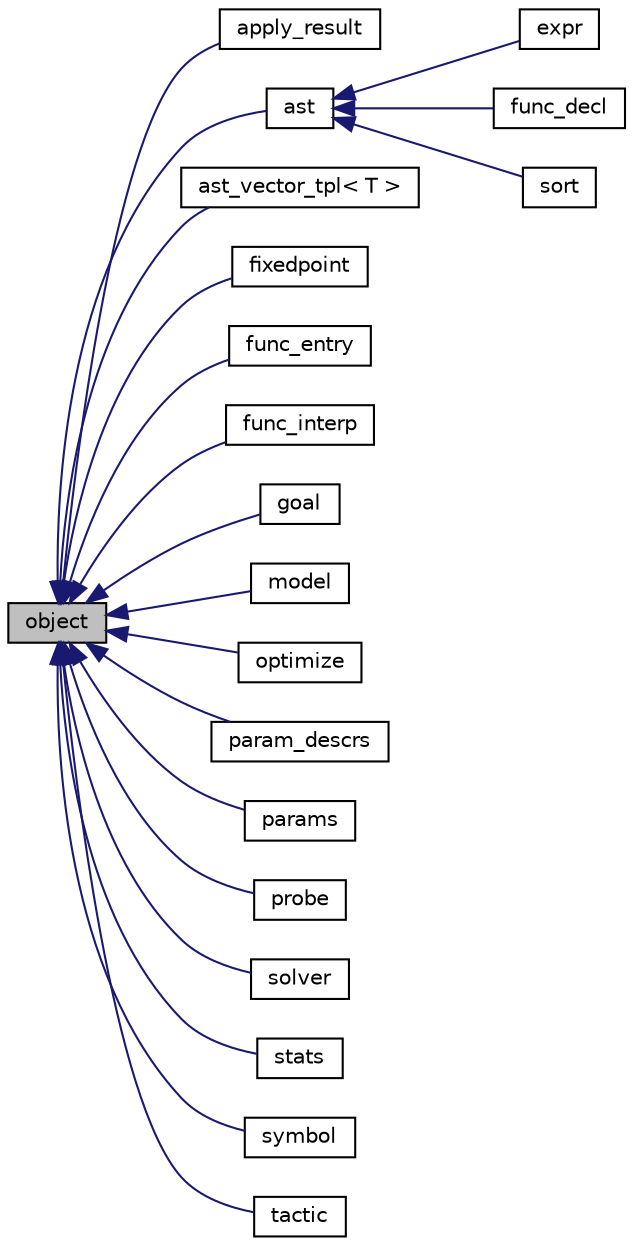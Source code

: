 digraph "object"
{
  edge [fontname="Helvetica",fontsize="10",labelfontname="Helvetica",labelfontsize="10"];
  node [fontname="Helvetica",fontsize="10",shape=record];
  rankdir="LR";
  Node0 [label="object",height=0.2,width=0.4,color="black", fillcolor="grey75", style="filled", fontcolor="black"];
  Node0 -> Node1 [dir="back",color="midnightblue",fontsize="10",style="solid",fontname="Helvetica"];
  Node1 [label="apply_result",height=0.2,width=0.4,color="black", fillcolor="white", style="filled",URL="$classz3_1_1apply__result.html"];
  Node0 -> Node2 [dir="back",color="midnightblue",fontsize="10",style="solid",fontname="Helvetica"];
  Node2 [label="ast",height=0.2,width=0.4,color="black", fillcolor="white", style="filled",URL="$classz3_1_1ast.html"];
  Node2 -> Node3 [dir="back",color="midnightblue",fontsize="10",style="solid",fontname="Helvetica"];
  Node3 [label="expr",height=0.2,width=0.4,color="black", fillcolor="white", style="filled",URL="$classz3_1_1expr.html",tooltip="A Z3 expression is used to represent formulas and terms. For Z3, a formula is any expression of sort ..."];
  Node2 -> Node4 [dir="back",color="midnightblue",fontsize="10",style="solid",fontname="Helvetica"];
  Node4 [label="func_decl",height=0.2,width=0.4,color="black", fillcolor="white", style="filled",URL="$classz3_1_1func__decl.html",tooltip="Function declaration (aka function definition). It is the signature of interpreted and uninterpreted ..."];
  Node2 -> Node5 [dir="back",color="midnightblue",fontsize="10",style="solid",fontname="Helvetica"];
  Node5 [label="sort",height=0.2,width=0.4,color="black", fillcolor="white", style="filled",URL="$classz3_1_1sort.html",tooltip="A Z3 sort (aka type). Every expression (i.e., formula or term) in Z3 has a sort. "];
  Node0 -> Node6 [dir="back",color="midnightblue",fontsize="10",style="solid",fontname="Helvetica"];
  Node6 [label="ast_vector_tpl\< T \>",height=0.2,width=0.4,color="black", fillcolor="white", style="filled",URL="$classz3_1_1ast__vector__tpl.html"];
  Node0 -> Node7 [dir="back",color="midnightblue",fontsize="10",style="solid",fontname="Helvetica"];
  Node7 [label="fixedpoint",height=0.2,width=0.4,color="black", fillcolor="white", style="filled",URL="$classz3_1_1fixedpoint.html"];
  Node0 -> Node8 [dir="back",color="midnightblue",fontsize="10",style="solid",fontname="Helvetica"];
  Node8 [label="func_entry",height=0.2,width=0.4,color="black", fillcolor="white", style="filled",URL="$classz3_1_1func__entry.html"];
  Node0 -> Node9 [dir="back",color="midnightblue",fontsize="10",style="solid",fontname="Helvetica"];
  Node9 [label="func_interp",height=0.2,width=0.4,color="black", fillcolor="white", style="filled",URL="$classz3_1_1func__interp.html"];
  Node0 -> Node10 [dir="back",color="midnightblue",fontsize="10",style="solid",fontname="Helvetica"];
  Node10 [label="goal",height=0.2,width=0.4,color="black", fillcolor="white", style="filled",URL="$classz3_1_1goal.html"];
  Node0 -> Node11 [dir="back",color="midnightblue",fontsize="10",style="solid",fontname="Helvetica"];
  Node11 [label="model",height=0.2,width=0.4,color="black", fillcolor="white", style="filled",URL="$classz3_1_1model.html"];
  Node0 -> Node12 [dir="back",color="midnightblue",fontsize="10",style="solid",fontname="Helvetica"];
  Node12 [label="optimize",height=0.2,width=0.4,color="black", fillcolor="white", style="filled",URL="$classz3_1_1optimize.html"];
  Node0 -> Node13 [dir="back",color="midnightblue",fontsize="10",style="solid",fontname="Helvetica"];
  Node13 [label="param_descrs",height=0.2,width=0.4,color="black", fillcolor="white", style="filled",URL="$classz3_1_1param__descrs.html"];
  Node0 -> Node14 [dir="back",color="midnightblue",fontsize="10",style="solid",fontname="Helvetica"];
  Node14 [label="params",height=0.2,width=0.4,color="black", fillcolor="white", style="filled",URL="$classz3_1_1params.html"];
  Node0 -> Node15 [dir="back",color="midnightblue",fontsize="10",style="solid",fontname="Helvetica"];
  Node15 [label="probe",height=0.2,width=0.4,color="black", fillcolor="white", style="filled",URL="$classz3_1_1probe.html"];
  Node0 -> Node16 [dir="back",color="midnightblue",fontsize="10",style="solid",fontname="Helvetica"];
  Node16 [label="solver",height=0.2,width=0.4,color="black", fillcolor="white", style="filled",URL="$classz3_1_1solver.html"];
  Node0 -> Node17 [dir="back",color="midnightblue",fontsize="10",style="solid",fontname="Helvetica"];
  Node17 [label="stats",height=0.2,width=0.4,color="black", fillcolor="white", style="filled",URL="$classz3_1_1stats.html"];
  Node0 -> Node18 [dir="back",color="midnightblue",fontsize="10",style="solid",fontname="Helvetica"];
  Node18 [label="symbol",height=0.2,width=0.4,color="black", fillcolor="white", style="filled",URL="$classz3_1_1symbol.html"];
  Node0 -> Node19 [dir="back",color="midnightblue",fontsize="10",style="solid",fontname="Helvetica"];
  Node19 [label="tactic",height=0.2,width=0.4,color="black", fillcolor="white", style="filled",URL="$classz3_1_1tactic.html"];
}
